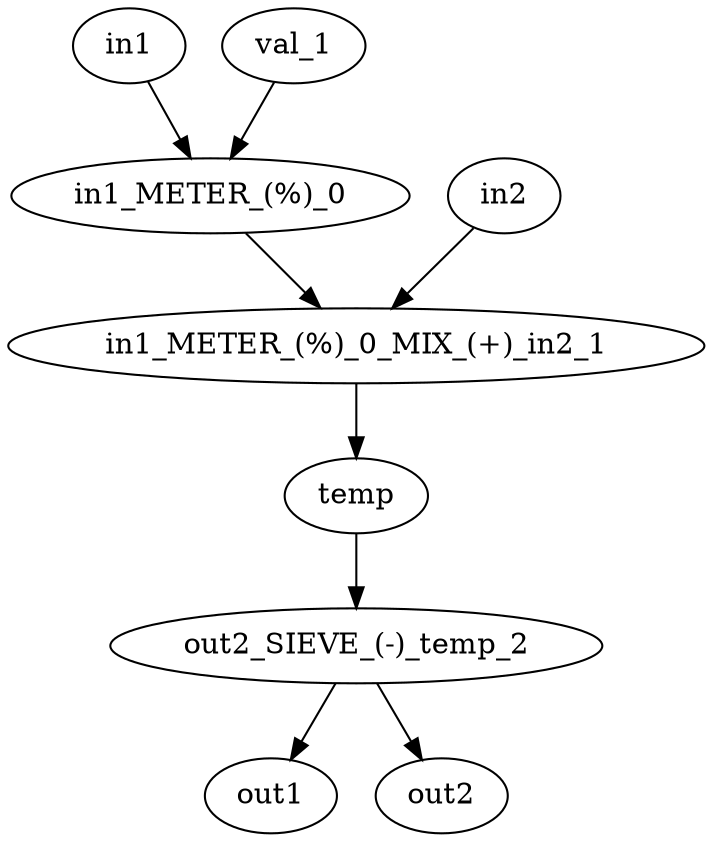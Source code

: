 strict digraph "" {
	in1 -> "in1_METER_(%)_0";
	in2 -> "in1_METER_(%)_0_MIX_(+)_in2_1";
	temp -> "out2_SIEVE_(-)_temp_2";
	"in1_METER_(%)_0" -> "in1_METER_(%)_0_MIX_(+)_in2_1";
	val_1 -> "in1_METER_(%)_0";
	"in1_METER_(%)_0_MIX_(+)_in2_1" -> temp;
	"out2_SIEVE_(-)_temp_2" -> out1;
	"out2_SIEVE_(-)_temp_2" -> out2;
}
